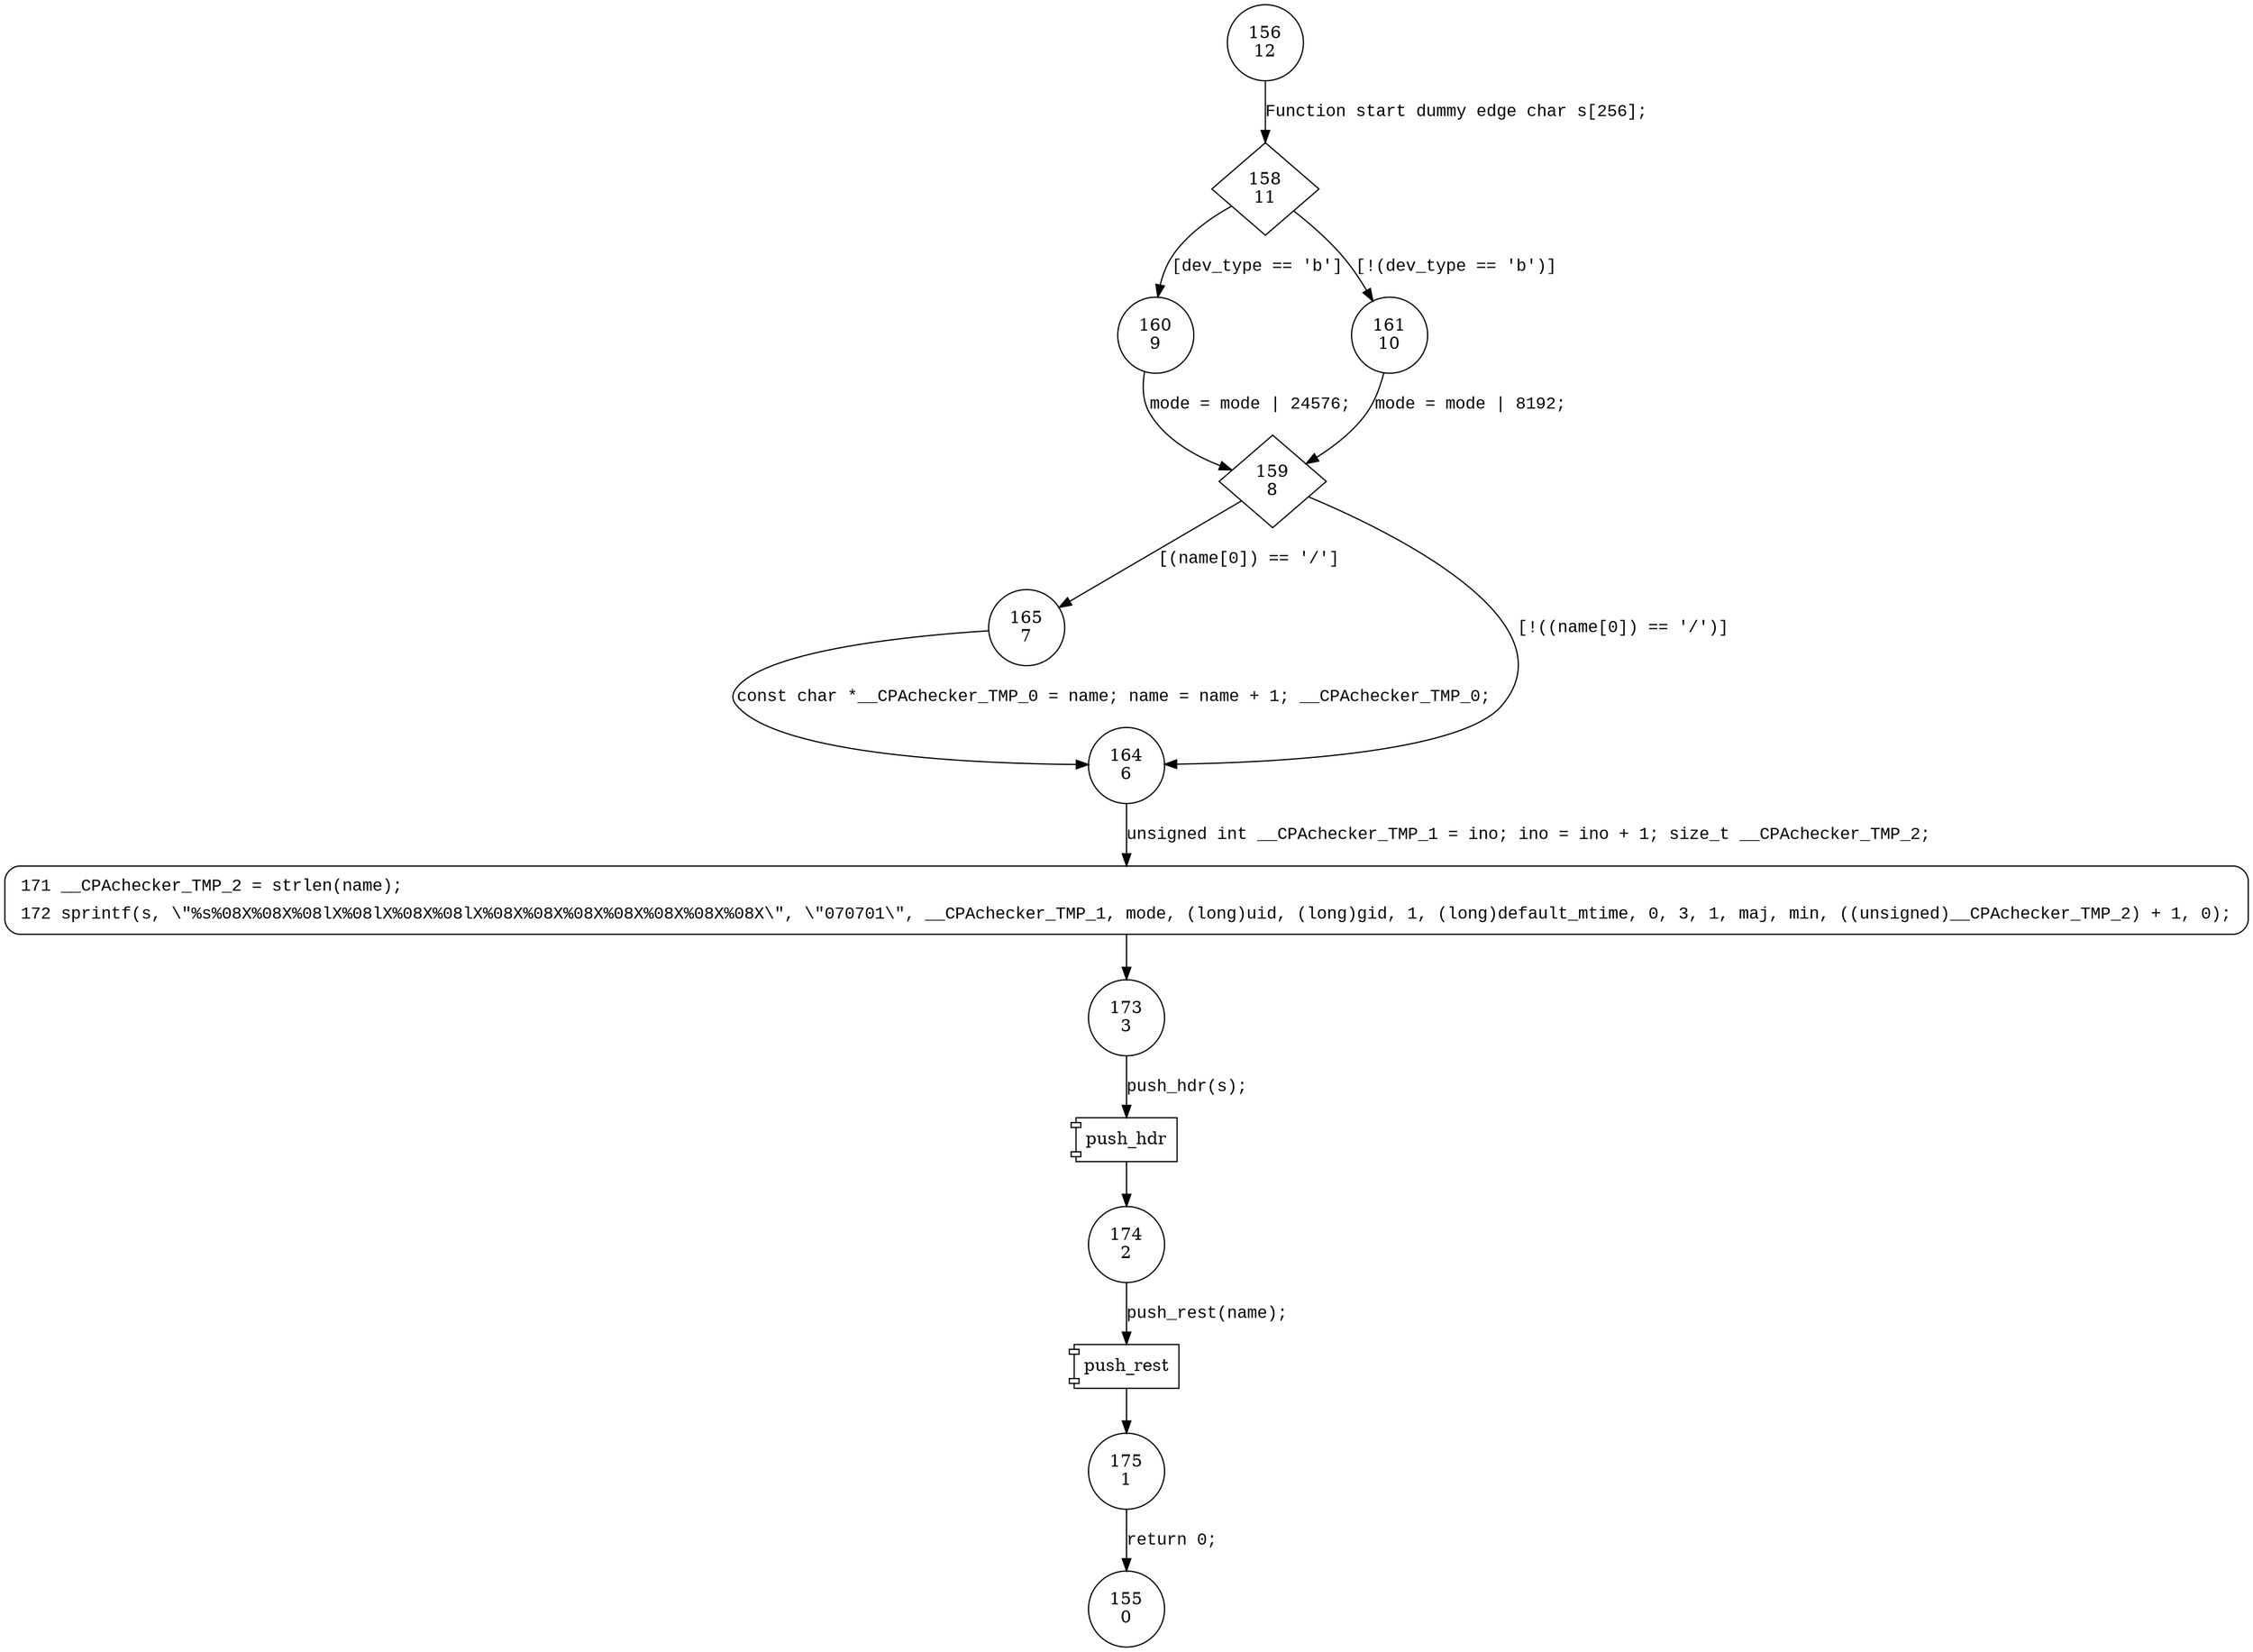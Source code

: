 digraph cpio_mknod {
156 [shape="circle" label="156\n12"]
158 [shape="diamond" label="158\n11"]
160 [shape="circle" label="160\n9"]
161 [shape="circle" label="161\n10"]
159 [shape="diamond" label="159\n8"]
165 [shape="circle" label="165\n7"]
164 [shape="circle" label="164\n6"]
171 [shape="circle" label="171\n5"]
173 [shape="circle" label="173\n3"]
174 [shape="circle" label="174\n2"]
175 [shape="circle" label="175\n1"]
155 [shape="circle" label="155\n0"]
171 [style="filled,bold" penwidth="1" fillcolor="white" fontname="Courier New" shape="Mrecord" label=<<table border="0" cellborder="0" cellpadding="3" bgcolor="white"><tr><td align="right">171</td><td align="left">__CPAchecker_TMP_2 = strlen(name);</td></tr><tr><td align="right">172</td><td align="left">sprintf(s, \"%s%08X%08X%08lX%08lX%08X%08lX%08X%08X%08X%08X%08X%08X%08X\", \"070701\", __CPAchecker_TMP_1, mode, (long)uid, (long)gid, 1, (long)default_mtime, 0, 3, 1, maj, min, ((unsigned)__CPAchecker_TMP_2) + 1, 0);</td></tr></table>>]
171 -> 173[label=""]
156 -> 158 [label="Function start dummy edge char s[256];" fontname="Courier New"]
158 -> 160 [label="[dev_type == 'b']" fontname="Courier New"]
158 -> 161 [label="[!(dev_type == 'b')]" fontname="Courier New"]
159 -> 165 [label="[(name[0]) == '/']" fontname="Courier New"]
159 -> 164 [label="[!((name[0]) == '/')]" fontname="Courier New"]
164 -> 171 [label="unsigned int __CPAchecker_TMP_1 = ino; ino = ino + 1; size_t __CPAchecker_TMP_2;" fontname="Courier New"]
100011 [shape="component" label="push_hdr"]
173 -> 100011 [label="push_hdr(s);" fontname="Courier New"]
100011 -> 174 [label="" fontname="Courier New"]
100012 [shape="component" label="push_rest"]
174 -> 100012 [label="push_rest(name);" fontname="Courier New"]
100012 -> 175 [label="" fontname="Courier New"]
165 -> 164 [label="const char *__CPAchecker_TMP_0 = name; name = name + 1; __CPAchecker_TMP_0; " fontname="Courier New"]
161 -> 159 [label="mode = mode | 8192; " fontname="Courier New"]
175 -> 155 [label="return 0;" fontname="Courier New"]
160 -> 159 [label="mode = mode | 24576; " fontname="Courier New"]
}